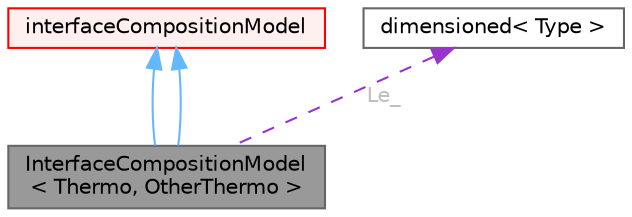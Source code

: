 digraph "InterfaceCompositionModel&lt; Thermo, OtherThermo &gt;"
{
 // LATEX_PDF_SIZE
  bgcolor="transparent";
  edge [fontname=Helvetica,fontsize=10,labelfontname=Helvetica,labelfontsize=10];
  node [fontname=Helvetica,fontsize=10,shape=box,height=0.2,width=0.4];
  Node1 [id="Node000001",label="InterfaceCompositionModel\l\< Thermo, OtherThermo \>",height=0.2,width=0.4,color="gray40", fillcolor="grey60", style="filled", fontcolor="black",tooltip="Base class for interface composition models, templated on the two thermodynamic models either side of..."];
  Node2 -> Node1 [id="edge1_Node000001_Node000002",dir="back",color="steelblue1",style="solid",tooltip=" "];
  Node2 [id="Node000002",label="interfaceCompositionModel",height=0.2,width=0.4,color="red", fillcolor="#FFF0F0", style="filled",URL="$classFoam_1_1multiphaseInter_1_1interfaceCompositionModel.html",tooltip=" "];
  Node2 -> Node1 [id="edge2_Node000001_Node000002",dir="back",color="steelblue1",style="solid",tooltip=" "];
  Node63 -> Node1 [id="edge3_Node000001_Node000063",dir="back",color="darkorchid3",style="dashed",tooltip=" ",label=" Le_",fontcolor="grey" ];
  Node63 [id="Node000063",label="dimensioned\< Type \>",height=0.2,width=0.4,color="gray40", fillcolor="white", style="filled",URL="$classFoam_1_1dimensioned.html",tooltip="Generic dimensioned Type class."];
}
